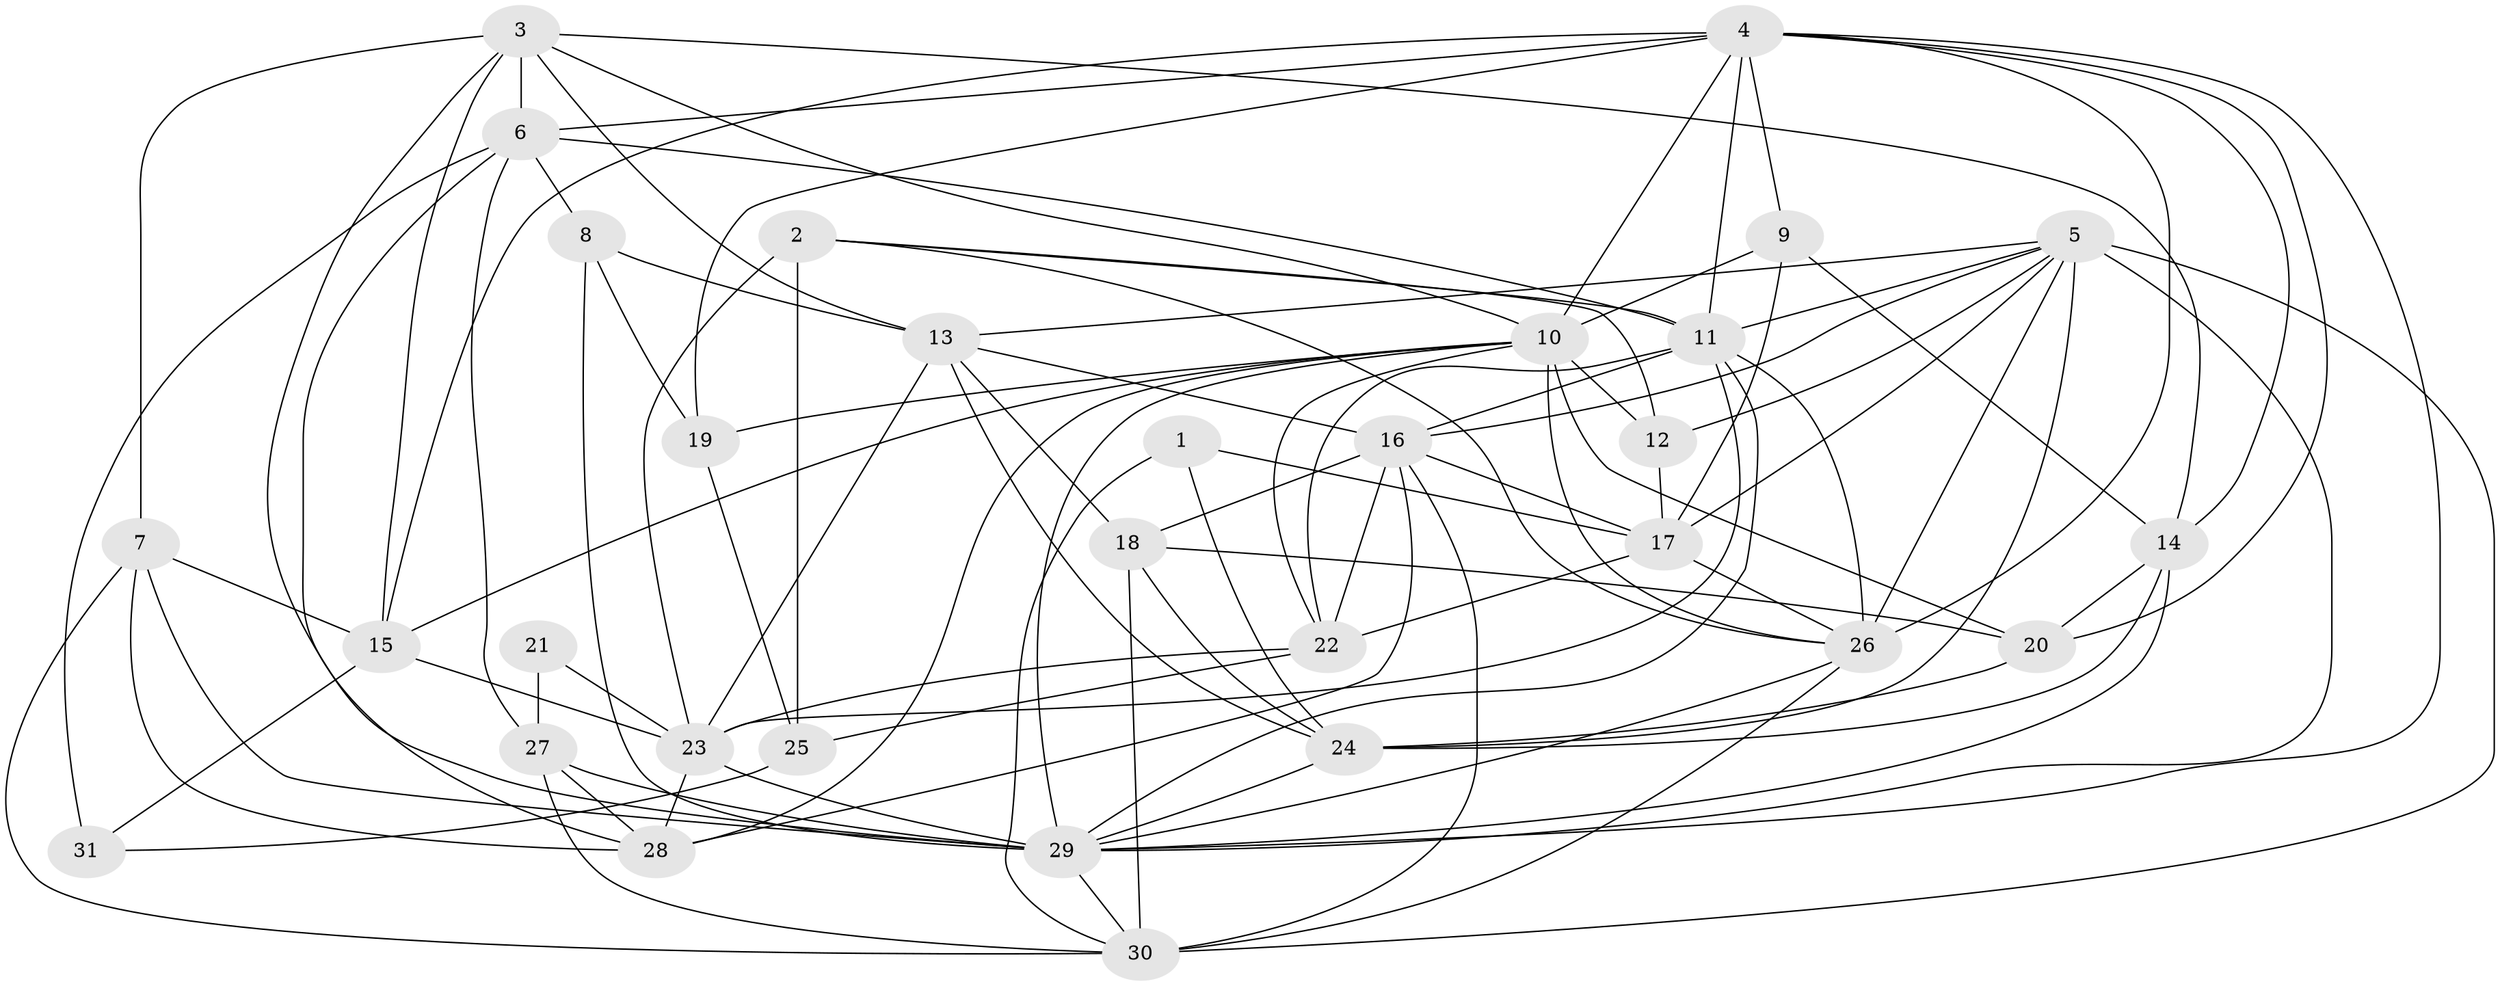 // original degree distribution, {3: 0.25, 4: 0.3020833333333333, 6: 0.15625, 2: 0.13541666666666666, 5: 0.13541666666666666, 7: 0.010416666666666666, 8: 0.010416666666666666}
// Generated by graph-tools (version 1.1) at 2025/50/03/04/25 22:50:49]
// undirected, 31 vertices, 98 edges
graph export_dot {
  node [color=gray90,style=filled];
  1;
  2;
  3;
  4;
  5;
  6;
  7;
  8;
  9;
  10;
  11;
  12;
  13;
  14;
  15;
  16;
  17;
  18;
  19;
  20;
  21;
  22;
  23;
  24;
  25;
  26;
  27;
  28;
  29;
  30;
  31;
  1 -- 17 [weight=1.0];
  1 -- 24 [weight=1.0];
  1 -- 30 [weight=1.0];
  2 -- 11 [weight=2.0];
  2 -- 12 [weight=1.0];
  2 -- 23 [weight=3.0];
  2 -- 25 [weight=2.0];
  2 -- 26 [weight=2.0];
  3 -- 6 [weight=2.0];
  3 -- 7 [weight=1.0];
  3 -- 10 [weight=1.0];
  3 -- 13 [weight=1.0];
  3 -- 14 [weight=1.0];
  3 -- 15 [weight=1.0];
  3 -- 29 [weight=1.0];
  4 -- 6 [weight=1.0];
  4 -- 9 [weight=1.0];
  4 -- 10 [weight=1.0];
  4 -- 11 [weight=1.0];
  4 -- 14 [weight=1.0];
  4 -- 15 [weight=1.0];
  4 -- 19 [weight=1.0];
  4 -- 20 [weight=1.0];
  4 -- 26 [weight=1.0];
  4 -- 29 [weight=1.0];
  5 -- 11 [weight=1.0];
  5 -- 12 [weight=1.0];
  5 -- 13 [weight=1.0];
  5 -- 16 [weight=1.0];
  5 -- 17 [weight=1.0];
  5 -- 24 [weight=2.0];
  5 -- 26 [weight=1.0];
  5 -- 29 [weight=2.0];
  5 -- 30 [weight=2.0];
  6 -- 8 [weight=1.0];
  6 -- 11 [weight=1.0];
  6 -- 27 [weight=1.0];
  6 -- 28 [weight=1.0];
  6 -- 31 [weight=1.0];
  7 -- 15 [weight=1.0];
  7 -- 28 [weight=1.0];
  7 -- 29 [weight=1.0];
  7 -- 30 [weight=1.0];
  8 -- 13 [weight=1.0];
  8 -- 19 [weight=1.0];
  8 -- 29 [weight=1.0];
  9 -- 10 [weight=3.0];
  9 -- 14 [weight=2.0];
  9 -- 17 [weight=1.0];
  10 -- 12 [weight=2.0];
  10 -- 15 [weight=2.0];
  10 -- 19 [weight=1.0];
  10 -- 20 [weight=2.0];
  10 -- 22 [weight=2.0];
  10 -- 26 [weight=1.0];
  10 -- 28 [weight=1.0];
  10 -- 29 [weight=1.0];
  11 -- 16 [weight=1.0];
  11 -- 22 [weight=1.0];
  11 -- 23 [weight=1.0];
  11 -- 26 [weight=1.0];
  11 -- 29 [weight=1.0];
  12 -- 17 [weight=1.0];
  13 -- 16 [weight=1.0];
  13 -- 18 [weight=1.0];
  13 -- 23 [weight=1.0];
  13 -- 24 [weight=1.0];
  14 -- 20 [weight=1.0];
  14 -- 24 [weight=2.0];
  14 -- 29 [weight=1.0];
  15 -- 23 [weight=2.0];
  15 -- 31 [weight=1.0];
  16 -- 17 [weight=1.0];
  16 -- 18 [weight=4.0];
  16 -- 22 [weight=1.0];
  16 -- 28 [weight=1.0];
  16 -- 30 [weight=1.0];
  17 -- 22 [weight=1.0];
  17 -- 26 [weight=1.0];
  18 -- 20 [weight=3.0];
  18 -- 24 [weight=2.0];
  18 -- 30 [weight=2.0];
  19 -- 25 [weight=1.0];
  20 -- 24 [weight=1.0];
  21 -- 23 [weight=1.0];
  21 -- 27 [weight=1.0];
  22 -- 23 [weight=1.0];
  22 -- 25 [weight=1.0];
  23 -- 28 [weight=1.0];
  23 -- 29 [weight=1.0];
  24 -- 29 [weight=1.0];
  25 -- 31 [weight=1.0];
  26 -- 29 [weight=1.0];
  26 -- 30 [weight=1.0];
  27 -- 28 [weight=1.0];
  27 -- 29 [weight=1.0];
  27 -- 30 [weight=2.0];
  29 -- 30 [weight=1.0];
}
